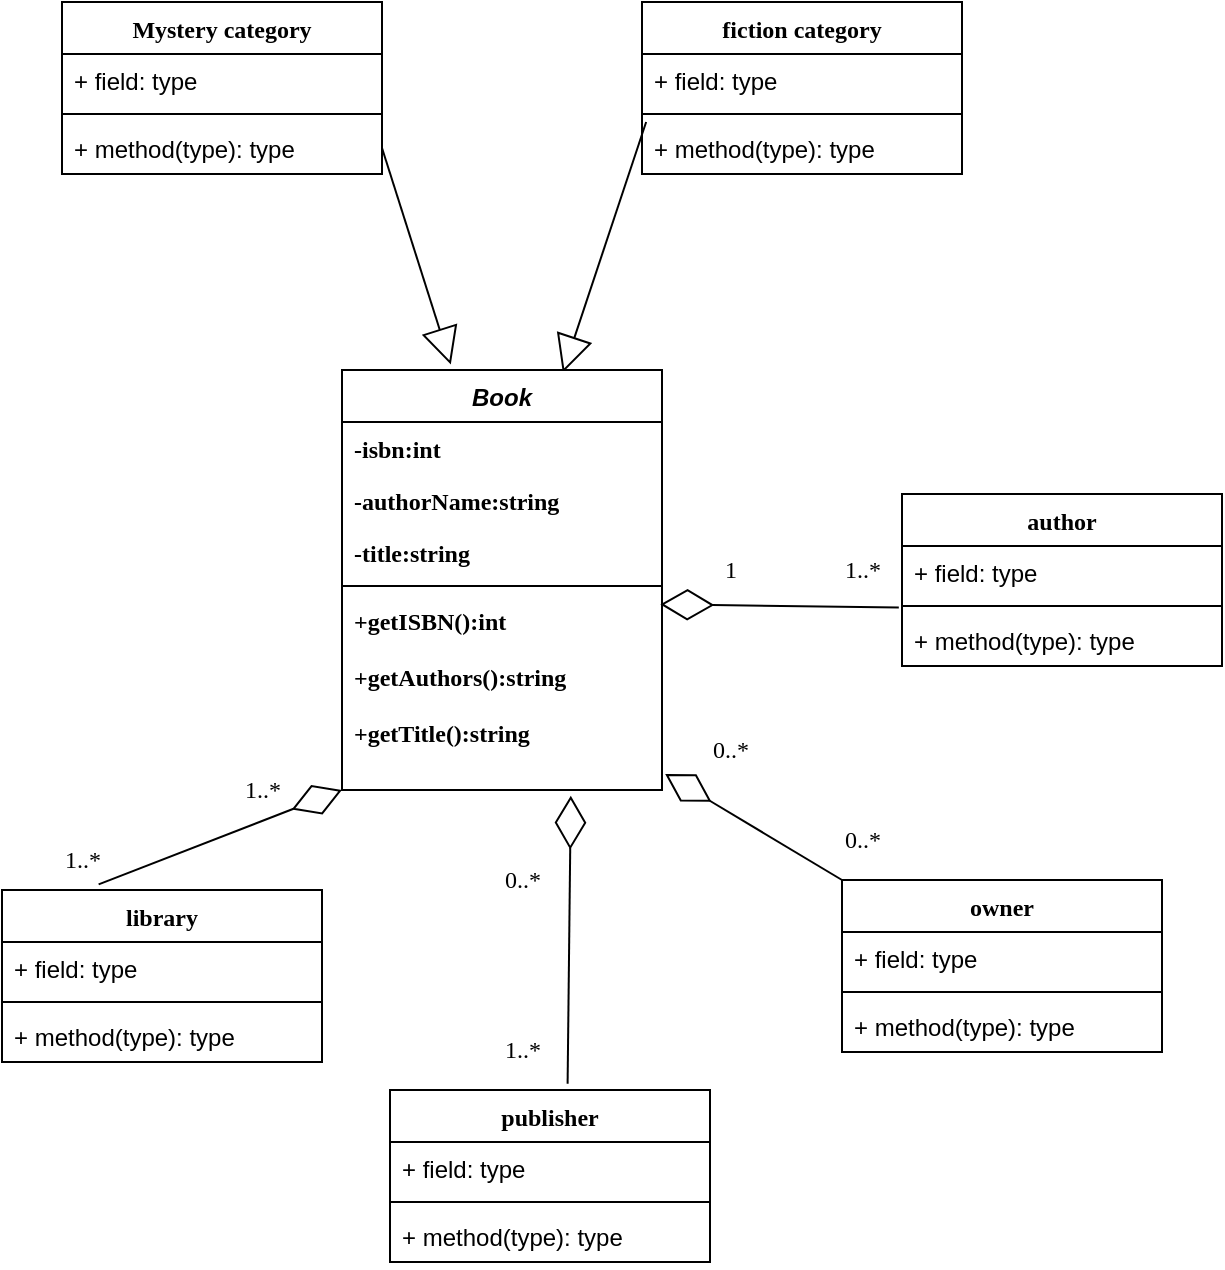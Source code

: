 <mxfile version="13.8.0" type="github" pages="2">
  <diagram id="C5RBs43oDa-KdzZeNtuy" name="Page-1">
    <mxGraphModel dx="1038" dy="617" grid="1" gridSize="10" guides="1" tooltips="1" connect="1" arrows="1" fold="1" page="1" pageScale="1" pageWidth="827" pageHeight="1169" math="0" shadow="0">
      <root>
        <mxCell id="WIyWlLk6GJQsqaUBKTNV-0" />
        <mxCell id="WIyWlLk6GJQsqaUBKTNV-1" parent="WIyWlLk6GJQsqaUBKTNV-0" />
        <mxCell id="VigITDKC6oxU9-arszf1-4" value="" style="endArrow=block;endSize=16;endFill=0;html=1;fontFamily=Verdana;exitX=0.013;exitY=0;exitDx=0;exitDy=0;exitPerimeter=0;entryX=0.69;entryY=0.006;entryDx=0;entryDy=0;entryPerimeter=0;" parent="WIyWlLk6GJQsqaUBKTNV-1" source="VigITDKC6oxU9-arszf1-3" target="zkfFHV4jXpPFQw0GAbJ--0" edge="1">
          <mxGeometry width="160" relative="1" as="geometry">
            <mxPoint x="210" y="160" as="sourcePoint" />
            <mxPoint x="370" y="160" as="targetPoint" />
          </mxGeometry>
        </mxCell>
        <mxCell id="VigITDKC6oxU9-arszf1-9" value="" style="endArrow=block;endSize=16;endFill=0;html=1;fontFamily=Verdana;entryX=0.34;entryY=-0.013;entryDx=0;entryDy=0;entryPerimeter=0;exitX=1;exitY=0.5;exitDx=0;exitDy=0;" parent="WIyWlLk6GJQsqaUBKTNV-1" source="VigITDKC6oxU9-arszf1-8" target="zkfFHV4jXpPFQw0GAbJ--0" edge="1">
          <mxGeometry width="160" relative="1" as="geometry">
            <mxPoint x="230" y="240" as="sourcePoint" />
            <mxPoint x="350" y="146" as="targetPoint" />
          </mxGeometry>
        </mxCell>
        <mxCell id="zkfFHV4jXpPFQw0GAbJ--0" value="Book" style="swimlane;fontStyle=3;align=center;verticalAlign=top;childLayout=stackLayout;horizontal=1;startSize=26;horizontalStack=0;resizeParent=1;resizeLast=0;collapsible=1;marginBottom=0;rounded=0;shadow=0;strokeWidth=1;" parent="WIyWlLk6GJQsqaUBKTNV-1" vertex="1">
          <mxGeometry x="210" y="330" width="160" height="210" as="geometry">
            <mxRectangle x="230" y="140" width="160" height="26" as="alternateBounds" />
          </mxGeometry>
        </mxCell>
        <mxCell id="zkfFHV4jXpPFQw0GAbJ--1" value="-isbn:int" style="text;align=left;verticalAlign=top;spacingLeft=4;spacingRight=4;overflow=hidden;rotatable=0;points=[[0,0.5],[1,0.5]];portConstraint=eastwest;fontFamily=Verdana;fontStyle=1" parent="zkfFHV4jXpPFQw0GAbJ--0" vertex="1">
          <mxGeometry y="26" width="160" height="26" as="geometry" />
        </mxCell>
        <mxCell id="zkfFHV4jXpPFQw0GAbJ--2" value="-authorName:string" style="text;align=left;verticalAlign=top;spacingLeft=4;spacingRight=4;overflow=hidden;rotatable=0;points=[[0,0.5],[1,0.5]];portConstraint=eastwest;rounded=0;shadow=0;html=0;fontStyle=1;fontFamily=Verdana;" parent="zkfFHV4jXpPFQw0GAbJ--0" vertex="1">
          <mxGeometry y="52" width="160" height="26" as="geometry" />
        </mxCell>
        <mxCell id="zkfFHV4jXpPFQw0GAbJ--3" value="-title:string" style="text;align=left;verticalAlign=top;spacingLeft=4;spacingRight=4;overflow=hidden;rotatable=0;points=[[0,0.5],[1,0.5]];portConstraint=eastwest;rounded=0;shadow=0;html=0;fontStyle=1;fontFamily=Verdana;" parent="zkfFHV4jXpPFQw0GAbJ--0" vertex="1">
          <mxGeometry y="78" width="160" height="26" as="geometry" />
        </mxCell>
        <mxCell id="zkfFHV4jXpPFQw0GAbJ--4" value="" style="line;html=1;strokeWidth=1;align=left;verticalAlign=middle;spacingTop=-1;spacingLeft=3;spacingRight=3;rotatable=0;labelPosition=right;points=[];portConstraint=eastwest;" parent="zkfFHV4jXpPFQw0GAbJ--0" vertex="1">
          <mxGeometry y="104" width="160" height="8" as="geometry" />
        </mxCell>
        <mxCell id="zkfFHV4jXpPFQw0GAbJ--5" value="+getISBN():int&#xa;&#xa;+getAuthors():string&#xa;&#xa;+getTitle():string&#xa;" style="text;align=left;verticalAlign=top;spacingLeft=4;spacingRight=4;overflow=hidden;rotatable=0;points=[[0,0.5],[1,0.5]];portConstraint=eastwest;fontStyle=1;fontFamily=Verdana;" parent="zkfFHV4jXpPFQw0GAbJ--0" vertex="1">
          <mxGeometry y="112" width="160" height="98" as="geometry" />
        </mxCell>
        <mxCell id="VigITDKC6oxU9-arszf1-23" value="" style="endArrow=diamondThin;endFill=0;endSize=24;html=1;fontFamily=Verdana;exitX=0.302;exitY=-0.033;exitDx=0;exitDy=0;exitPerimeter=0;entryX=0.995;entryY=0.053;entryDx=0;entryDy=0;entryPerimeter=0;" parent="zkfFHV4jXpPFQw0GAbJ--0" source="VigITDKC6oxU9-arszf1-19" edge="1">
          <mxGeometry width="160" relative="1" as="geometry">
            <mxPoint x="119.2" y="211.612" as="sourcePoint" />
            <mxPoint x="5.684e-14" y="210.004" as="targetPoint" />
          </mxGeometry>
        </mxCell>
        <mxCell id="VigITDKC6oxU9-arszf1-0" value="fiction category" style="swimlane;fontStyle=1;align=center;verticalAlign=top;childLayout=stackLayout;horizontal=1;startSize=26;horizontalStack=0;resizeParent=1;resizeParentMax=0;resizeLast=0;collapsible=1;marginBottom=0;fontFamily=Verdana;" parent="WIyWlLk6GJQsqaUBKTNV-1" vertex="1">
          <mxGeometry x="360" y="146" width="160" height="86" as="geometry" />
        </mxCell>
        <mxCell id="VigITDKC6oxU9-arszf1-1" value="+ field: type" style="text;strokeColor=none;fillColor=none;align=left;verticalAlign=top;spacingLeft=4;spacingRight=4;overflow=hidden;rotatable=0;points=[[0,0.5],[1,0.5]];portConstraint=eastwest;" parent="VigITDKC6oxU9-arszf1-0" vertex="1">
          <mxGeometry y="26" width="160" height="26" as="geometry" />
        </mxCell>
        <mxCell id="VigITDKC6oxU9-arszf1-2" value="" style="line;strokeWidth=1;fillColor=none;align=left;verticalAlign=middle;spacingTop=-1;spacingLeft=3;spacingRight=3;rotatable=0;labelPosition=right;points=[];portConstraint=eastwest;" parent="VigITDKC6oxU9-arszf1-0" vertex="1">
          <mxGeometry y="52" width="160" height="8" as="geometry" />
        </mxCell>
        <mxCell id="VigITDKC6oxU9-arszf1-3" value="+ method(type): type" style="text;strokeColor=none;fillColor=none;align=left;verticalAlign=top;spacingLeft=4;spacingRight=4;overflow=hidden;rotatable=0;points=[[0,0.5],[1,0.5]];portConstraint=eastwest;" parent="VigITDKC6oxU9-arszf1-0" vertex="1">
          <mxGeometry y="60" width="160" height="26" as="geometry" />
        </mxCell>
        <mxCell id="VigITDKC6oxU9-arszf1-5" value="Mystery category" style="swimlane;fontStyle=1;align=center;verticalAlign=top;childLayout=stackLayout;horizontal=1;startSize=26;horizontalStack=0;resizeParent=1;resizeParentMax=0;resizeLast=0;collapsible=1;marginBottom=0;fontFamily=Verdana;" parent="WIyWlLk6GJQsqaUBKTNV-1" vertex="1">
          <mxGeometry x="70" y="146" width="160" height="86" as="geometry" />
        </mxCell>
        <mxCell id="VigITDKC6oxU9-arszf1-6" value="+ field: type" style="text;strokeColor=none;fillColor=none;align=left;verticalAlign=top;spacingLeft=4;spacingRight=4;overflow=hidden;rotatable=0;points=[[0,0.5],[1,0.5]];portConstraint=eastwest;" parent="VigITDKC6oxU9-arszf1-5" vertex="1">
          <mxGeometry y="26" width="160" height="26" as="geometry" />
        </mxCell>
        <mxCell id="VigITDKC6oxU9-arszf1-7" value="" style="line;strokeWidth=1;fillColor=none;align=left;verticalAlign=middle;spacingTop=-1;spacingLeft=3;spacingRight=3;rotatable=0;labelPosition=right;points=[];portConstraint=eastwest;" parent="VigITDKC6oxU9-arszf1-5" vertex="1">
          <mxGeometry y="52" width="160" height="8" as="geometry" />
        </mxCell>
        <mxCell id="VigITDKC6oxU9-arszf1-8" value="+ method(type): type" style="text;strokeColor=none;fillColor=none;align=left;verticalAlign=top;spacingLeft=4;spacingRight=4;overflow=hidden;rotatable=0;points=[[0,0.5],[1,0.5]];portConstraint=eastwest;" parent="VigITDKC6oxU9-arszf1-5" vertex="1">
          <mxGeometry y="60" width="160" height="26" as="geometry" />
        </mxCell>
        <mxCell id="VigITDKC6oxU9-arszf1-15" value="" style="endArrow=diamondThin;endFill=0;endSize=24;html=1;fontFamily=Verdana;exitX=-0.01;exitY=-0.123;exitDx=0;exitDy=0;exitPerimeter=0;entryX=0.995;entryY=0.053;entryDx=0;entryDy=0;entryPerimeter=0;" parent="WIyWlLk6GJQsqaUBKTNV-1" source="VigITDKC6oxU9-arszf1-13" target="zkfFHV4jXpPFQw0GAbJ--5" edge="1">
          <mxGeometry width="160" relative="1" as="geometry">
            <mxPoint x="360" y="320" as="sourcePoint" />
            <mxPoint x="520" y="320" as="targetPoint" />
          </mxGeometry>
        </mxCell>
        <mxCell id="VigITDKC6oxU9-arszf1-10" value="author" style="swimlane;fontStyle=1;align=center;verticalAlign=top;childLayout=stackLayout;horizontal=1;startSize=26;horizontalStack=0;resizeParent=1;resizeParentMax=0;resizeLast=0;collapsible=1;marginBottom=0;fontFamily=Verdana;" parent="WIyWlLk6GJQsqaUBKTNV-1" vertex="1">
          <mxGeometry x="490" y="392" width="160" height="86" as="geometry" />
        </mxCell>
        <mxCell id="VigITDKC6oxU9-arszf1-11" value="+ field: type" style="text;strokeColor=none;fillColor=none;align=left;verticalAlign=top;spacingLeft=4;spacingRight=4;overflow=hidden;rotatable=0;points=[[0,0.5],[1,0.5]];portConstraint=eastwest;" parent="VigITDKC6oxU9-arszf1-10" vertex="1">
          <mxGeometry y="26" width="160" height="26" as="geometry" />
        </mxCell>
        <mxCell id="VigITDKC6oxU9-arszf1-12" value="" style="line;strokeWidth=1;fillColor=none;align=left;verticalAlign=middle;spacingTop=-1;spacingLeft=3;spacingRight=3;rotatable=0;labelPosition=right;points=[];portConstraint=eastwest;" parent="VigITDKC6oxU9-arszf1-10" vertex="1">
          <mxGeometry y="52" width="160" height="8" as="geometry" />
        </mxCell>
        <mxCell id="VigITDKC6oxU9-arszf1-13" value="+ method(type): type" style="text;strokeColor=none;fillColor=none;align=left;verticalAlign=top;spacingLeft=4;spacingRight=4;overflow=hidden;rotatable=0;points=[[0,0.5],[1,0.5]];portConstraint=eastwest;" parent="VigITDKC6oxU9-arszf1-10" vertex="1">
          <mxGeometry y="60" width="160" height="26" as="geometry" />
        </mxCell>
        <mxCell id="VigITDKC6oxU9-arszf1-17" value="1" style="text;html=1;align=center;verticalAlign=middle;resizable=0;points=[];autosize=1;fontFamily=Verdana;" parent="WIyWlLk6GJQsqaUBKTNV-1" vertex="1">
          <mxGeometry x="394" y="420" width="20" height="20" as="geometry" />
        </mxCell>
        <mxCell id="VigITDKC6oxU9-arszf1-18" value="1..*" style="text;html=1;align=center;verticalAlign=middle;resizable=0;points=[];autosize=1;fontFamily=Verdana;" parent="WIyWlLk6GJQsqaUBKTNV-1" vertex="1">
          <mxGeometry x="450" y="420" width="40" height="20" as="geometry" />
        </mxCell>
        <mxCell id="VigITDKC6oxU9-arszf1-19" value="library" style="swimlane;fontStyle=1;align=center;verticalAlign=top;childLayout=stackLayout;horizontal=1;startSize=26;horizontalStack=0;resizeParent=1;resizeParentMax=0;resizeLast=0;collapsible=1;marginBottom=0;fontFamily=Verdana;" parent="WIyWlLk6GJQsqaUBKTNV-1" vertex="1">
          <mxGeometry x="40" y="590" width="160" height="86" as="geometry" />
        </mxCell>
        <mxCell id="VigITDKC6oxU9-arszf1-20" value="+ field: type" style="text;strokeColor=none;fillColor=none;align=left;verticalAlign=top;spacingLeft=4;spacingRight=4;overflow=hidden;rotatable=0;points=[[0,0.5],[1,0.5]];portConstraint=eastwest;" parent="VigITDKC6oxU9-arszf1-19" vertex="1">
          <mxGeometry y="26" width="160" height="26" as="geometry" />
        </mxCell>
        <mxCell id="VigITDKC6oxU9-arszf1-21" value="" style="line;strokeWidth=1;fillColor=none;align=left;verticalAlign=middle;spacingTop=-1;spacingLeft=3;spacingRight=3;rotatable=0;labelPosition=right;points=[];portConstraint=eastwest;" parent="VigITDKC6oxU9-arszf1-19" vertex="1">
          <mxGeometry y="52" width="160" height="8" as="geometry" />
        </mxCell>
        <mxCell id="VigITDKC6oxU9-arszf1-22" value="+ method(type): type" style="text;strokeColor=none;fillColor=none;align=left;verticalAlign=top;spacingLeft=4;spacingRight=4;overflow=hidden;rotatable=0;points=[[0,0.5],[1,0.5]];portConstraint=eastwest;" parent="VigITDKC6oxU9-arszf1-19" vertex="1">
          <mxGeometry y="60" width="160" height="26" as="geometry" />
        </mxCell>
        <mxCell id="VigITDKC6oxU9-arszf1-24" value="1..*" style="text;html=1;align=center;verticalAlign=middle;resizable=0;points=[];autosize=1;fontFamily=Verdana;" parent="WIyWlLk6GJQsqaUBKTNV-1" vertex="1">
          <mxGeometry x="60" y="565" width="40" height="20" as="geometry" />
        </mxCell>
        <mxCell id="VigITDKC6oxU9-arszf1-25" value="1..*" style="text;html=1;align=center;verticalAlign=middle;resizable=0;points=[];autosize=1;fontFamily=Verdana;" parent="WIyWlLk6GJQsqaUBKTNV-1" vertex="1">
          <mxGeometry x="150" y="530" width="40" height="20" as="geometry" />
        </mxCell>
        <mxCell id="VigITDKC6oxU9-arszf1-26" value="owner" style="swimlane;fontStyle=1;align=center;verticalAlign=top;childLayout=stackLayout;horizontal=1;startSize=26;horizontalStack=0;resizeParent=1;resizeParentMax=0;resizeLast=0;collapsible=1;marginBottom=0;fontFamily=Verdana;" parent="WIyWlLk6GJQsqaUBKTNV-1" vertex="1">
          <mxGeometry x="460" y="585" width="160" height="86" as="geometry" />
        </mxCell>
        <mxCell id="VigITDKC6oxU9-arszf1-27" value="+ field: type" style="text;strokeColor=none;fillColor=none;align=left;verticalAlign=top;spacingLeft=4;spacingRight=4;overflow=hidden;rotatable=0;points=[[0,0.5],[1,0.5]];portConstraint=eastwest;" parent="VigITDKC6oxU9-arszf1-26" vertex="1">
          <mxGeometry y="26" width="160" height="26" as="geometry" />
        </mxCell>
        <mxCell id="VigITDKC6oxU9-arszf1-28" value="" style="line;strokeWidth=1;fillColor=none;align=left;verticalAlign=middle;spacingTop=-1;spacingLeft=3;spacingRight=3;rotatable=0;labelPosition=right;points=[];portConstraint=eastwest;" parent="VigITDKC6oxU9-arszf1-26" vertex="1">
          <mxGeometry y="52" width="160" height="8" as="geometry" />
        </mxCell>
        <mxCell id="VigITDKC6oxU9-arszf1-29" value="+ method(type): type" style="text;strokeColor=none;fillColor=none;align=left;verticalAlign=top;spacingLeft=4;spacingRight=4;overflow=hidden;rotatable=0;points=[[0,0.5],[1,0.5]];portConstraint=eastwest;" parent="VigITDKC6oxU9-arszf1-26" vertex="1">
          <mxGeometry y="60" width="160" height="26" as="geometry" />
        </mxCell>
        <mxCell id="VigITDKC6oxU9-arszf1-30" value="publisher" style="swimlane;fontStyle=1;align=center;verticalAlign=top;childLayout=stackLayout;horizontal=1;startSize=26;horizontalStack=0;resizeParent=1;resizeParentMax=0;resizeLast=0;collapsible=1;marginBottom=0;fontFamily=Verdana;" parent="WIyWlLk6GJQsqaUBKTNV-1" vertex="1">
          <mxGeometry x="234" y="690" width="160" height="86" as="geometry" />
        </mxCell>
        <mxCell id="VigITDKC6oxU9-arszf1-31" value="+ field: type" style="text;strokeColor=none;fillColor=none;align=left;verticalAlign=top;spacingLeft=4;spacingRight=4;overflow=hidden;rotatable=0;points=[[0,0.5],[1,0.5]];portConstraint=eastwest;" parent="VigITDKC6oxU9-arszf1-30" vertex="1">
          <mxGeometry y="26" width="160" height="26" as="geometry" />
        </mxCell>
        <mxCell id="VigITDKC6oxU9-arszf1-32" value="" style="line;strokeWidth=1;fillColor=none;align=left;verticalAlign=middle;spacingTop=-1;spacingLeft=3;spacingRight=3;rotatable=0;labelPosition=right;points=[];portConstraint=eastwest;" parent="VigITDKC6oxU9-arszf1-30" vertex="1">
          <mxGeometry y="52" width="160" height="8" as="geometry" />
        </mxCell>
        <mxCell id="VigITDKC6oxU9-arszf1-33" value="+ method(type): type" style="text;strokeColor=none;fillColor=none;align=left;verticalAlign=top;spacingLeft=4;spacingRight=4;overflow=hidden;rotatable=0;points=[[0,0.5],[1,0.5]];portConstraint=eastwest;" parent="VigITDKC6oxU9-arszf1-30" vertex="1">
          <mxGeometry y="60" width="160" height="26" as="geometry" />
        </mxCell>
        <mxCell id="VigITDKC6oxU9-arszf1-34" value="" style="endArrow=diamondThin;endFill=0;endSize=24;html=1;fontFamily=Verdana;exitX=0.555;exitY=-0.037;exitDx=0;exitDy=0;exitPerimeter=0;entryX=0.715;entryY=1.029;entryDx=0;entryDy=0;entryPerimeter=0;" parent="WIyWlLk6GJQsqaUBKTNV-1" source="VigITDKC6oxU9-arszf1-30" target="zkfFHV4jXpPFQw0GAbJ--5" edge="1">
          <mxGeometry width="160" relative="1" as="geometry">
            <mxPoint x="220.0" y="587.162" as="sourcePoint" />
            <mxPoint x="323" y="550" as="targetPoint" />
          </mxGeometry>
        </mxCell>
        <mxCell id="VigITDKC6oxU9-arszf1-35" value="1..*" style="text;html=1;align=center;verticalAlign=middle;resizable=0;points=[];autosize=1;fontFamily=Verdana;" parent="WIyWlLk6GJQsqaUBKTNV-1" vertex="1">
          <mxGeometry x="280" y="660" width="40" height="20" as="geometry" />
        </mxCell>
        <mxCell id="VigITDKC6oxU9-arszf1-36" value="0..*" style="text;html=1;align=center;verticalAlign=middle;resizable=0;points=[];autosize=1;fontFamily=Verdana;" parent="WIyWlLk6GJQsqaUBKTNV-1" vertex="1">
          <mxGeometry x="280" y="575" width="40" height="20" as="geometry" />
        </mxCell>
        <mxCell id="VigITDKC6oxU9-arszf1-37" value="" style="endArrow=diamondThin;endFill=0;endSize=24;html=1;fontFamily=Verdana;exitX=0;exitY=0;exitDx=0;exitDy=0;entryX=0.715;entryY=1.029;entryDx=0;entryDy=0;entryPerimeter=0;" parent="WIyWlLk6GJQsqaUBKTNV-1" source="VigITDKC6oxU9-arszf1-26" edge="1">
          <mxGeometry width="160" relative="1" as="geometry">
            <mxPoint x="370.0" y="675.998" as="sourcePoint" />
            <mxPoint x="371.6" y="532.022" as="targetPoint" />
          </mxGeometry>
        </mxCell>
        <mxCell id="VigITDKC6oxU9-arszf1-38" value="0..*" style="text;html=1;align=center;verticalAlign=middle;resizable=0;points=[];autosize=1;fontFamily=Verdana;" parent="WIyWlLk6GJQsqaUBKTNV-1" vertex="1">
          <mxGeometry x="450" y="555" width="40" height="20" as="geometry" />
        </mxCell>
        <mxCell id="VigITDKC6oxU9-arszf1-39" value="0..*" style="text;html=1;align=center;verticalAlign=middle;resizable=0;points=[];autosize=1;fontFamily=Verdana;" parent="WIyWlLk6GJQsqaUBKTNV-1" vertex="1">
          <mxGeometry x="384" y="510" width="40" height="20" as="geometry" />
        </mxCell>
      </root>
    </mxGraphModel>
  </diagram>
  <diagram id="8rTuV2UHEHWQVl5OkLKW" name="Page-2">
    <mxGraphModel dx="1038" dy="617" grid="1" gridSize="10" guides="1" tooltips="1" connect="1" arrows="1" fold="1" page="1" pageScale="1" pageWidth="850" pageHeight="1100" math="0" shadow="0">
      <root>
        <mxCell id="8HLExGAWKkj65AAQz8Hr-0" />
        <mxCell id="8HLExGAWKkj65AAQz8Hr-1" parent="8HLExGAWKkj65AAQz8Hr-0" />
        <mxCell id="8HLExGAWKkj65AAQz8Hr-2" value="Aquarium" style="swimlane;fontStyle=1;align=center;verticalAlign=top;childLayout=stackLayout;horizontal=1;startSize=26;horizontalStack=0;resizeParent=1;resizeParentMax=0;resizeLast=0;collapsible=1;marginBottom=0;" vertex="1" parent="8HLExGAWKkj65AAQz8Hr-1">
          <mxGeometry x="345" y="70" width="160" height="124" as="geometry" />
        </mxCell>
        <mxCell id="8HLExGAWKkj65AAQz8Hr-3" value="- length : int&#xa;- height : int&#xa;- weight : int&#xa;" style="text;strokeColor=none;fillColor=none;align=left;verticalAlign=top;spacingLeft=4;spacingRight=4;overflow=hidden;rotatable=0;points=[[0,0.5],[1,0.5]];portConstraint=eastwest;" vertex="1" parent="8HLExGAWKkj65AAQz8Hr-2">
          <mxGeometry y="26" width="160" height="64" as="geometry" />
        </mxCell>
        <mxCell id="8HLExGAWKkj65AAQz8Hr-4" value="" style="line;strokeWidth=1;fillColor=none;align=left;verticalAlign=middle;spacingTop=-1;spacingLeft=3;spacingRight=3;rotatable=0;labelPosition=right;points=[];portConstraint=eastwest;" vertex="1" parent="8HLExGAWKkj65AAQz8Hr-2">
          <mxGeometry y="90" width="160" height="8" as="geometry" />
        </mxCell>
        <mxCell id="8HLExGAWKkj65AAQz8Hr-5" value="+ Fillfish():" style="text;strokeColor=none;fillColor=none;align=left;verticalAlign=top;spacingLeft=4;spacingRight=4;overflow=hidden;rotatable=0;points=[[0,0.5],[1,0.5]];portConstraint=eastwest;" vertex="1" parent="8HLExGAWKkj65AAQz8Hr-2">
          <mxGeometry y="98" width="160" height="26" as="geometry" />
        </mxCell>
        <mxCell id="8HLExGAWKkj65AAQz8Hr-6" value="Nemo" style="swimlane;fontStyle=1;align=center;verticalAlign=top;childLayout=stackLayout;horizontal=1;startSize=26;horizontalStack=0;resizeParent=1;resizeParentMax=0;resizeLast=0;collapsible=1;marginBottom=0;" vertex="1" parent="8HLExGAWKkj65AAQz8Hr-1">
          <mxGeometry x="160" y="250" width="160" height="130" as="geometry" />
        </mxCell>
        <mxCell id="8HLExGAWKkj65AAQz8Hr-7" value="- color :String =&quot;Blue&quot;" style="text;strokeColor=none;fillColor=none;align=left;verticalAlign=top;spacingLeft=4;spacingRight=4;overflow=hidden;rotatable=0;points=[[0,0.5],[1,0.5]];portConstraint=eastwest;" vertex="1" parent="8HLExGAWKkj65AAQz8Hr-6">
          <mxGeometry y="26" width="160" height="26" as="geometry" />
        </mxCell>
        <mxCell id="8HLExGAWKkj65AAQz8Hr-8" value="" style="line;strokeWidth=1;fillColor=none;align=left;verticalAlign=middle;spacingTop=-1;spacingLeft=3;spacingRight=3;rotatable=0;labelPosition=right;points=[];portConstraint=eastwest;" vertex="1" parent="8HLExGAWKkj65AAQz8Hr-6">
          <mxGeometry y="52" width="160" height="8" as="geometry" />
        </mxCell>
        <mxCell id="8HLExGAWKkj65AAQz8Hr-9" value="+ Swim()&#xa;+ SetColor(warna:String)&#xa;+ GetColor():string" style="text;strokeColor=none;fillColor=none;align=left;verticalAlign=top;spacingLeft=4;spacingRight=4;overflow=hidden;rotatable=0;points=[[0,0.5],[1,0.5]];portConstraint=eastwest;" vertex="1" parent="8HLExGAWKkj65AAQz8Hr-6">
          <mxGeometry y="60" width="160" height="70" as="geometry" />
        </mxCell>
        <mxCell id="8HLExGAWKkj65AAQz8Hr-16" value="" style="endArrow=block;endSize=16;endFill=0;html=1;entryX=0.261;entryY=1.062;entryDx=0;entryDy=0;entryPerimeter=0;exitX=0.997;exitY=0.169;exitDx=0;exitDy=0;exitPerimeter=0;" edge="1" parent="8HLExGAWKkj65AAQz8Hr-1" source="8HLExGAWKkj65AAQz8Hr-7" target="8HLExGAWKkj65AAQz8Hr-5">
          <mxGeometry width="160" relative="1" as="geometry">
            <mxPoint x="90" y="210" as="sourcePoint" />
            <mxPoint x="250" y="210" as="targetPoint" />
          </mxGeometry>
        </mxCell>
        <mxCell id="8HLExGAWKkj65AAQz8Hr-10" value="Shark" style="swimlane;fontStyle=1;align=center;verticalAlign=top;childLayout=stackLayout;horizontal=1;startSize=26;horizontalStack=0;resizeParent=1;resizeParentMax=0;resizeLast=0;collapsible=1;marginBottom=0;" vertex="1" parent="8HLExGAWKkj65AAQz8Hr-1">
          <mxGeometry x="540" y="240" width="160" height="140" as="geometry" />
        </mxCell>
        <mxCell id="8HLExGAWKkj65AAQz8Hr-11" value="- int sharpTeeth : int = &quot;50&quot;" style="text;strokeColor=none;fillColor=none;align=left;verticalAlign=top;spacingLeft=4;spacingRight=4;overflow=hidden;rotatable=0;points=[[0,0.5],[1,0.5]];portConstraint=eastwest;" vertex="1" parent="8HLExGAWKkj65AAQz8Hr-10">
          <mxGeometry y="26" width="160" height="26" as="geometry" />
        </mxCell>
        <mxCell id="8HLExGAWKkj65AAQz8Hr-12" value="" style="line;strokeWidth=1;fillColor=none;align=left;verticalAlign=middle;spacingTop=-1;spacingLeft=3;spacingRight=3;rotatable=0;labelPosition=right;points=[];portConstraint=eastwest;" vertex="1" parent="8HLExGAWKkj65AAQz8Hr-10">
          <mxGeometry y="52" width="160" height="8" as="geometry" />
        </mxCell>
        <mxCell id="8HLExGAWKkj65AAQz8Hr-13" value="+ Eat()&#xa;+ setSharpTeeth(Teeth:int)&#xa;+ Swim()&#xa;+ Swim(fin:int)&#xa;+ Swim(tail:int , eyes : int)" style="text;strokeColor=none;fillColor=none;align=left;verticalAlign=top;spacingLeft=4;spacingRight=4;overflow=hidden;rotatable=0;points=[[0,0.5],[1,0.5]];portConstraint=eastwest;" vertex="1" parent="8HLExGAWKkj65AAQz8Hr-10">
          <mxGeometry y="60" width="160" height="80" as="geometry" />
        </mxCell>
        <mxCell id="8HLExGAWKkj65AAQz8Hr-17" value="" style="endArrow=block;endSize=16;endFill=0;html=1;entryX=0.261;entryY=1.062;entryDx=0;entryDy=0;entryPerimeter=0;exitX=0;exitY=0.5;exitDx=0;exitDy=0;" edge="1" parent="8HLExGAWKkj65AAQz8Hr-1" source="8HLExGAWKkj65AAQz8Hr-11">
          <mxGeometry width="160" relative="1" as="geometry">
            <mxPoint x="410" y="278.784" as="sourcePoint" />
            <mxPoint x="477.24" y="194.002" as="targetPoint" />
          </mxGeometry>
        </mxCell>
      </root>
    </mxGraphModel>
  </diagram>
</mxfile>
